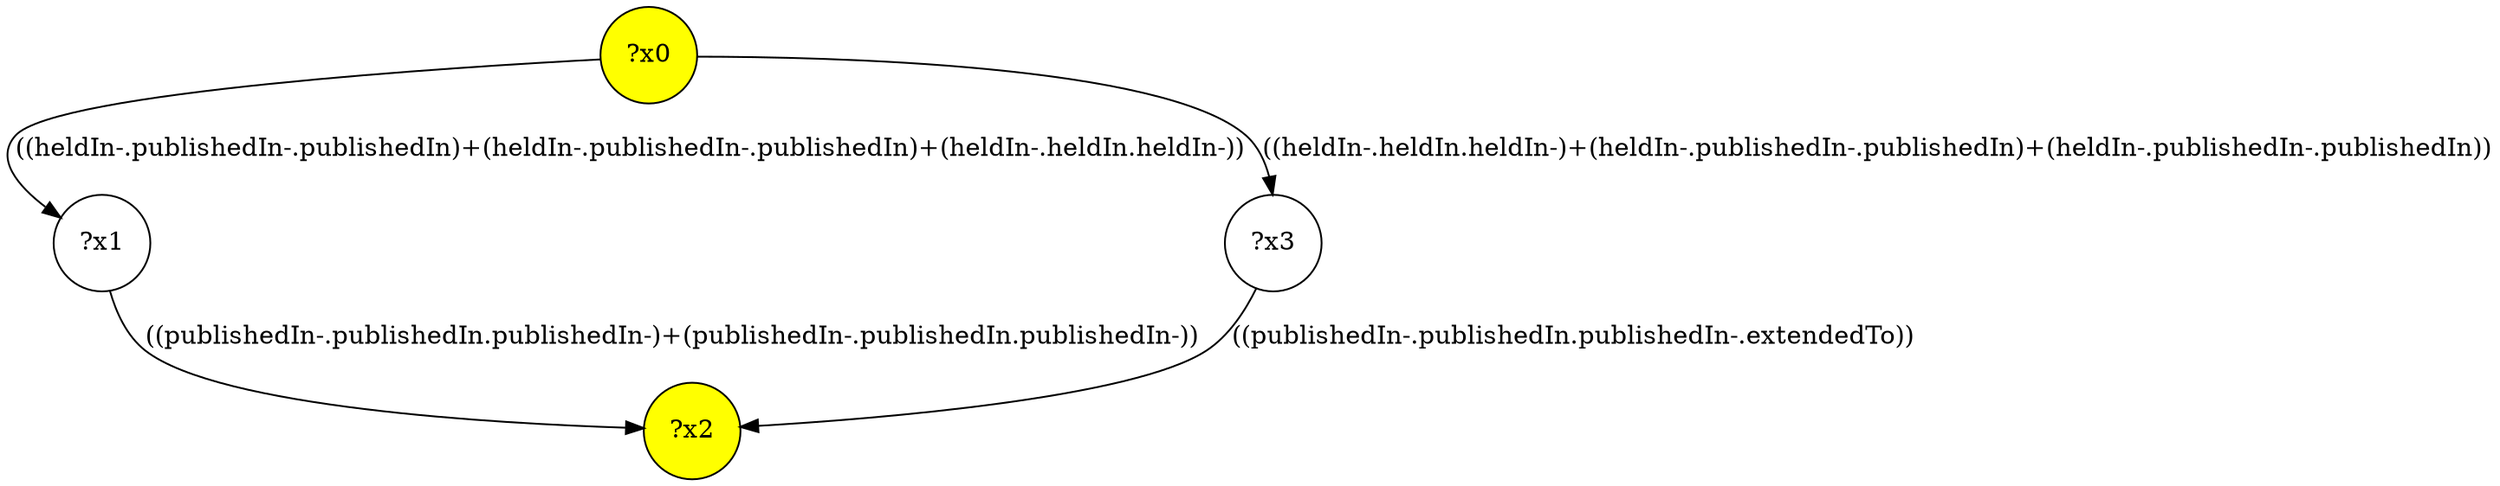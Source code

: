 digraph g {
	x0 [fillcolor="yellow", style="filled," shape=circle, label="?x0"];
	x2 [fillcolor="yellow", style="filled," shape=circle, label="?x2"];
	x1 [shape=circle, label="?x1"];
	x0 -> x1 [label="((heldIn-.publishedIn-.publishedIn)+(heldIn-.publishedIn-.publishedIn)+(heldIn-.heldIn.heldIn-))"];
	x1 -> x2 [label="((publishedIn-.publishedIn.publishedIn-)+(publishedIn-.publishedIn.publishedIn-))"];
	x3 [shape=circle, label="?x3"];
	x0 -> x3 [label="((heldIn-.heldIn.heldIn-)+(heldIn-.publishedIn-.publishedIn)+(heldIn-.publishedIn-.publishedIn))"];
	x3 -> x2 [label="((publishedIn-.publishedIn.publishedIn-.extendedTo))"];
}
